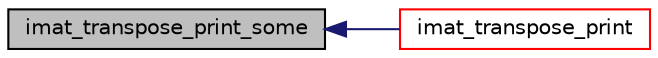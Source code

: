 digraph "imat_transpose_print_some"
{
  bgcolor="transparent";
  edge [fontname="Helvetica",fontsize="10",labelfontname="Helvetica",labelfontsize="10"];
  node [fontname="Helvetica",fontsize="10",shape=record];
  rankdir="LR";
  Node1 [label="imat_transpose_print_some",height=0.2,width=0.4,color="black", fillcolor="grey75", style="filled", fontcolor="black"];
  Node1 -> Node2 [dir="back",color="midnightblue",fontsize="10",style="solid",fontname="Helvetica"];
  Node2 [label="imat_transpose_print",height=0.2,width=0.4,color="red",URL="$a07497.html#a5bdfaa96ac3402d9ec871159fd6ab493"];
}

